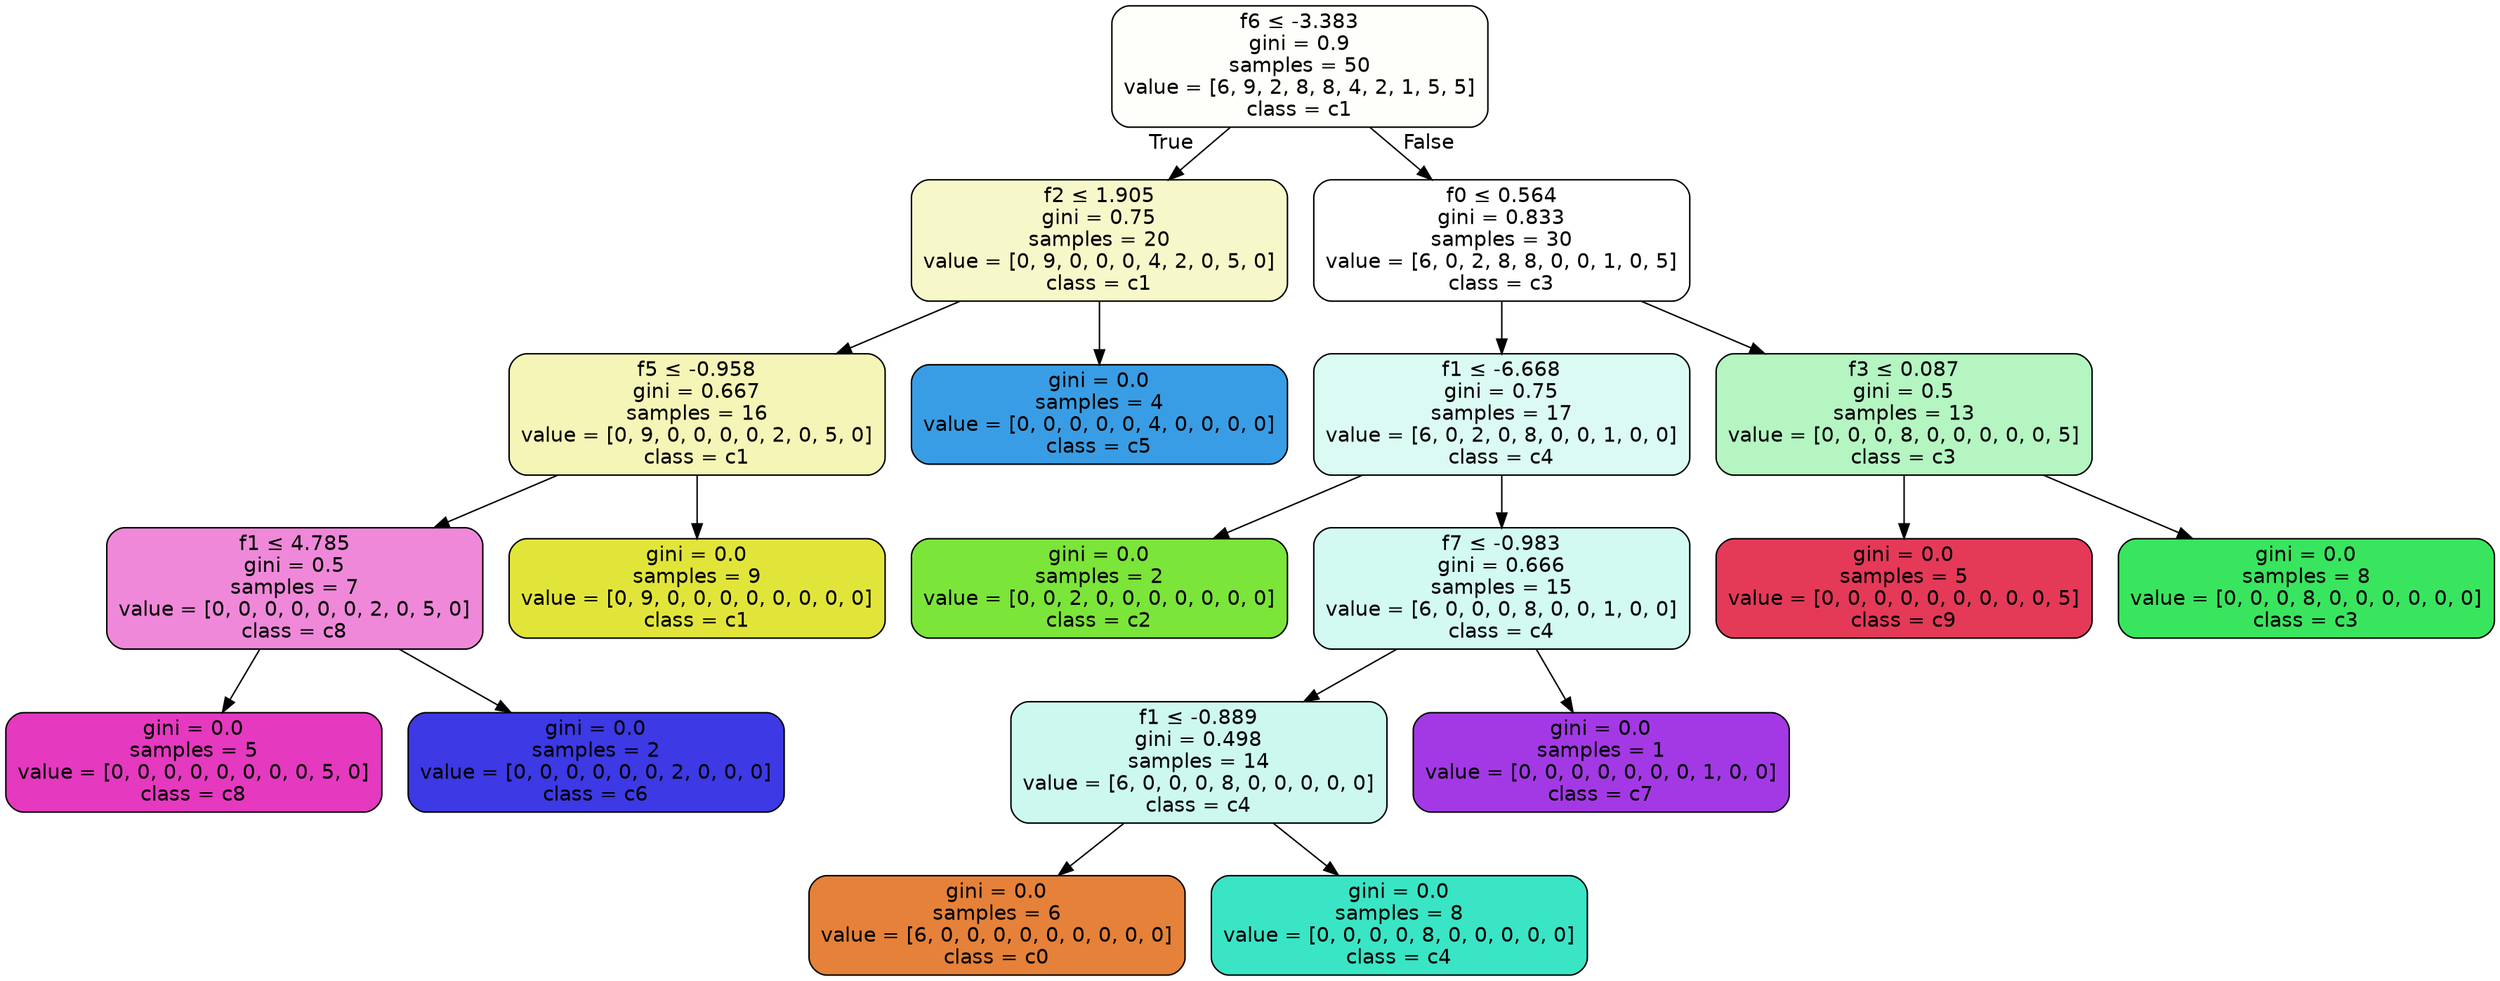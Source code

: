 digraph Tree {
node [shape=box, style="filled, rounded", color="black", fontname=helvetica] ;
edge [fontname=helvetica] ;
0 [label=<f6 &le; -3.383<br/>gini = 0.9<br/>samples = 50<br/>value = [6, 9, 2, 8, 8, 4, 2, 1, 5, 5]<br/>class = c1>, fillcolor="#e2e53906"] ;
1 [label=<f2 &le; 1.905<br/>gini = 0.75<br/>samples = 20<br/>value = [0, 9, 0, 0, 0, 4, 2, 0, 5, 0]<br/>class = c1>, fillcolor="#e2e53944"] ;
0 -> 1 [labeldistance=2.5, labelangle=45, headlabel="True"] ;
2 [label=<f5 &le; -0.958<br/>gini = 0.667<br/>samples = 16<br/>value = [0, 9, 0, 0, 0, 0, 2, 0, 5, 0]<br/>class = c1>, fillcolor="#e2e5395d"] ;
1 -> 2 ;
3 [label=<f1 &le; 4.785<br/>gini = 0.5<br/>samples = 7<br/>value = [0, 0, 0, 0, 0, 0, 2, 0, 5, 0]<br/>class = c8>, fillcolor="#e539c099"] ;
2 -> 3 ;
4 [label=<gini = 0.0<br/>samples = 5<br/>value = [0, 0, 0, 0, 0, 0, 0, 0, 5, 0]<br/>class = c8>, fillcolor="#e539c0ff"] ;
3 -> 4 ;
5 [label=<gini = 0.0<br/>samples = 2<br/>value = [0, 0, 0, 0, 0, 0, 2, 0, 0, 0]<br/>class = c6>, fillcolor="#3c39e5ff"] ;
3 -> 5 ;
6 [label=<gini = 0.0<br/>samples = 9<br/>value = [0, 9, 0, 0, 0, 0, 0, 0, 0, 0]<br/>class = c1>, fillcolor="#e2e539ff"] ;
2 -> 6 ;
7 [label=<gini = 0.0<br/>samples = 4<br/>value = [0, 0, 0, 0, 0, 4, 0, 0, 0, 0]<br/>class = c5>, fillcolor="#399de5ff"] ;
1 -> 7 ;
8 [label=<f0 &le; 0.564<br/>gini = 0.833<br/>samples = 30<br/>value = [6, 0, 2, 8, 8, 0, 0, 1, 0, 5]<br/>class = c3>, fillcolor="#39e55e00"] ;
0 -> 8 [labeldistance=2.5, labelangle=-45, headlabel="False"] ;
9 [label=<f1 &le; -6.668<br/>gini = 0.75<br/>samples = 17<br/>value = [6, 0, 2, 0, 8, 0, 0, 1, 0, 0]<br/>class = c4>, fillcolor="#39e5c52e"] ;
8 -> 9 ;
10 [label=<gini = 0.0<br/>samples = 2<br/>value = [0, 0, 2, 0, 0, 0, 0, 0, 0, 0]<br/>class = c2>, fillcolor="#7be539ff"] ;
9 -> 10 ;
11 [label=<f7 &le; -0.983<br/>gini = 0.666<br/>samples = 15<br/>value = [6, 0, 0, 0, 8, 0, 0, 1, 0, 0]<br/>class = c4>, fillcolor="#39e5c539"] ;
9 -> 11 ;
12 [label=<f1 &le; -0.889<br/>gini = 0.498<br/>samples = 14<br/>value = [6, 0, 0, 0, 8, 0, 0, 0, 0, 0]<br/>class = c4>, fillcolor="#39e5c540"] ;
11 -> 12 ;
13 [label=<gini = 0.0<br/>samples = 6<br/>value = [6, 0, 0, 0, 0, 0, 0, 0, 0, 0]<br/>class = c0>, fillcolor="#e58139ff"] ;
12 -> 13 ;
14 [label=<gini = 0.0<br/>samples = 8<br/>value = [0, 0, 0, 0, 8, 0, 0, 0, 0, 0]<br/>class = c4>, fillcolor="#39e5c5ff"] ;
12 -> 14 ;
15 [label=<gini = 0.0<br/>samples = 1<br/>value = [0, 0, 0, 0, 0, 0, 0, 1, 0, 0]<br/>class = c7>, fillcolor="#a339e5ff"] ;
11 -> 15 ;
16 [label=<f3 &le; 0.087<br/>gini = 0.5<br/>samples = 13<br/>value = [0, 0, 0, 8, 0, 0, 0, 0, 0, 5]<br/>class = c3>, fillcolor="#39e55e60"] ;
8 -> 16 ;
17 [label=<gini = 0.0<br/>samples = 5<br/>value = [0, 0, 0, 0, 0, 0, 0, 0, 0, 5]<br/>class = c9>, fillcolor="#e53958ff"] ;
16 -> 17 ;
18 [label=<gini = 0.0<br/>samples = 8<br/>value = [0, 0, 0, 8, 0, 0, 0, 0, 0, 0]<br/>class = c3>, fillcolor="#39e55eff"] ;
16 -> 18 ;
}
